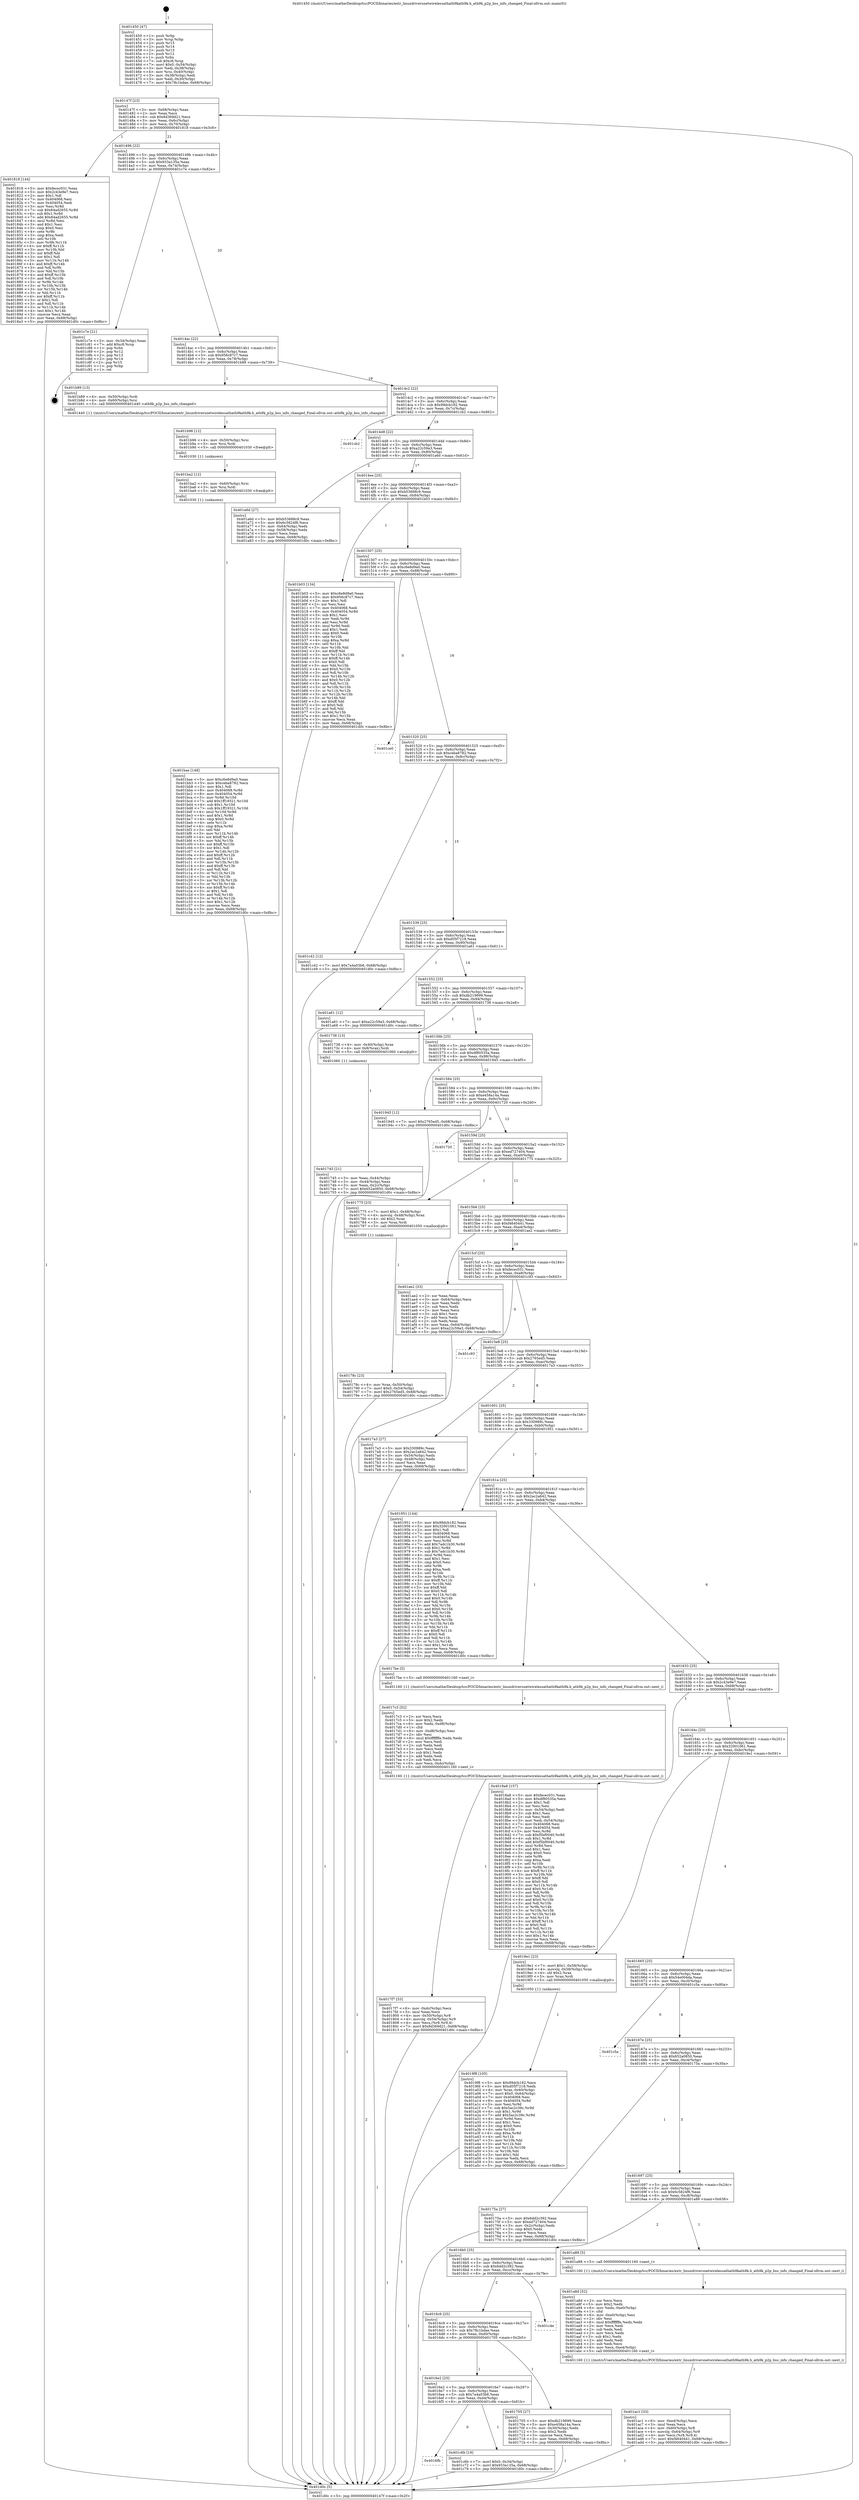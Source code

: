 digraph "0x401450" {
  label = "0x401450 (/mnt/c/Users/mathe/Desktop/tcc/POCII/binaries/extr_linuxdriversnetwirelessathath9kath9k.h_ath9k_p2p_bss_info_changed_Final-ollvm.out::main(0))"
  labelloc = "t"
  node[shape=record]

  Entry [label="",width=0.3,height=0.3,shape=circle,fillcolor=black,style=filled]
  "0x40147f" [label="{
     0x40147f [23]\l
     | [instrs]\l
     &nbsp;&nbsp;0x40147f \<+3\>: mov -0x68(%rbp),%eax\l
     &nbsp;&nbsp;0x401482 \<+2\>: mov %eax,%ecx\l
     &nbsp;&nbsp;0x401484 \<+6\>: sub $0x8d369d21,%ecx\l
     &nbsp;&nbsp;0x40148a \<+3\>: mov %eax,-0x6c(%rbp)\l
     &nbsp;&nbsp;0x40148d \<+3\>: mov %ecx,-0x70(%rbp)\l
     &nbsp;&nbsp;0x401490 \<+6\>: je 0000000000401818 \<main+0x3c8\>\l
  }"]
  "0x401818" [label="{
     0x401818 [144]\l
     | [instrs]\l
     &nbsp;&nbsp;0x401818 \<+5\>: mov $0xfecec031,%eax\l
     &nbsp;&nbsp;0x40181d \<+5\>: mov $0x2c43e9e7,%ecx\l
     &nbsp;&nbsp;0x401822 \<+2\>: mov $0x1,%dl\l
     &nbsp;&nbsp;0x401824 \<+7\>: mov 0x404068,%esi\l
     &nbsp;&nbsp;0x40182b \<+7\>: mov 0x404054,%edi\l
     &nbsp;&nbsp;0x401832 \<+3\>: mov %esi,%r8d\l
     &nbsp;&nbsp;0x401835 \<+7\>: sub $0x84ad2655,%r8d\l
     &nbsp;&nbsp;0x40183c \<+4\>: sub $0x1,%r8d\l
     &nbsp;&nbsp;0x401840 \<+7\>: add $0x84ad2655,%r8d\l
     &nbsp;&nbsp;0x401847 \<+4\>: imul %r8d,%esi\l
     &nbsp;&nbsp;0x40184b \<+3\>: and $0x1,%esi\l
     &nbsp;&nbsp;0x40184e \<+3\>: cmp $0x0,%esi\l
     &nbsp;&nbsp;0x401851 \<+4\>: sete %r9b\l
     &nbsp;&nbsp;0x401855 \<+3\>: cmp $0xa,%edi\l
     &nbsp;&nbsp;0x401858 \<+4\>: setl %r10b\l
     &nbsp;&nbsp;0x40185c \<+3\>: mov %r9b,%r11b\l
     &nbsp;&nbsp;0x40185f \<+4\>: xor $0xff,%r11b\l
     &nbsp;&nbsp;0x401863 \<+3\>: mov %r10b,%bl\l
     &nbsp;&nbsp;0x401866 \<+3\>: xor $0xff,%bl\l
     &nbsp;&nbsp;0x401869 \<+3\>: xor $0x1,%dl\l
     &nbsp;&nbsp;0x40186c \<+3\>: mov %r11b,%r14b\l
     &nbsp;&nbsp;0x40186f \<+4\>: and $0xff,%r14b\l
     &nbsp;&nbsp;0x401873 \<+3\>: and %dl,%r9b\l
     &nbsp;&nbsp;0x401876 \<+3\>: mov %bl,%r15b\l
     &nbsp;&nbsp;0x401879 \<+4\>: and $0xff,%r15b\l
     &nbsp;&nbsp;0x40187d \<+3\>: and %dl,%r10b\l
     &nbsp;&nbsp;0x401880 \<+3\>: or %r9b,%r14b\l
     &nbsp;&nbsp;0x401883 \<+3\>: or %r10b,%r15b\l
     &nbsp;&nbsp;0x401886 \<+3\>: xor %r15b,%r14b\l
     &nbsp;&nbsp;0x401889 \<+3\>: or %bl,%r11b\l
     &nbsp;&nbsp;0x40188c \<+4\>: xor $0xff,%r11b\l
     &nbsp;&nbsp;0x401890 \<+3\>: or $0x1,%dl\l
     &nbsp;&nbsp;0x401893 \<+3\>: and %dl,%r11b\l
     &nbsp;&nbsp;0x401896 \<+3\>: or %r11b,%r14b\l
     &nbsp;&nbsp;0x401899 \<+4\>: test $0x1,%r14b\l
     &nbsp;&nbsp;0x40189d \<+3\>: cmovne %ecx,%eax\l
     &nbsp;&nbsp;0x4018a0 \<+3\>: mov %eax,-0x68(%rbp)\l
     &nbsp;&nbsp;0x4018a3 \<+5\>: jmp 0000000000401d0c \<main+0x8bc\>\l
  }"]
  "0x401496" [label="{
     0x401496 [22]\l
     | [instrs]\l
     &nbsp;&nbsp;0x401496 \<+5\>: jmp 000000000040149b \<main+0x4b\>\l
     &nbsp;&nbsp;0x40149b \<+3\>: mov -0x6c(%rbp),%eax\l
     &nbsp;&nbsp;0x40149e \<+5\>: sub $0x933a135a,%eax\l
     &nbsp;&nbsp;0x4014a3 \<+3\>: mov %eax,-0x74(%rbp)\l
     &nbsp;&nbsp;0x4014a6 \<+6\>: je 0000000000401c7e \<main+0x82e\>\l
  }"]
  Exit [label="",width=0.3,height=0.3,shape=circle,fillcolor=black,style=filled,peripheries=2]
  "0x401c7e" [label="{
     0x401c7e [21]\l
     | [instrs]\l
     &nbsp;&nbsp;0x401c7e \<+3\>: mov -0x34(%rbp),%eax\l
     &nbsp;&nbsp;0x401c81 \<+7\>: add $0xc8,%rsp\l
     &nbsp;&nbsp;0x401c88 \<+1\>: pop %rbx\l
     &nbsp;&nbsp;0x401c89 \<+2\>: pop %r12\l
     &nbsp;&nbsp;0x401c8b \<+2\>: pop %r13\l
     &nbsp;&nbsp;0x401c8d \<+2\>: pop %r14\l
     &nbsp;&nbsp;0x401c8f \<+2\>: pop %r15\l
     &nbsp;&nbsp;0x401c91 \<+1\>: pop %rbp\l
     &nbsp;&nbsp;0x401c92 \<+1\>: ret\l
  }"]
  "0x4014ac" [label="{
     0x4014ac [22]\l
     | [instrs]\l
     &nbsp;&nbsp;0x4014ac \<+5\>: jmp 00000000004014b1 \<main+0x61\>\l
     &nbsp;&nbsp;0x4014b1 \<+3\>: mov -0x6c(%rbp),%eax\l
     &nbsp;&nbsp;0x4014b4 \<+5\>: sub $0x956c87c7,%eax\l
     &nbsp;&nbsp;0x4014b9 \<+3\>: mov %eax,-0x78(%rbp)\l
     &nbsp;&nbsp;0x4014bc \<+6\>: je 0000000000401b89 \<main+0x739\>\l
  }"]
  "0x4016fb" [label="{
     0x4016fb\l
  }", style=dashed]
  "0x401b89" [label="{
     0x401b89 [13]\l
     | [instrs]\l
     &nbsp;&nbsp;0x401b89 \<+4\>: mov -0x50(%rbp),%rdi\l
     &nbsp;&nbsp;0x401b8d \<+4\>: mov -0x60(%rbp),%rsi\l
     &nbsp;&nbsp;0x401b91 \<+5\>: call 0000000000401440 \<ath9k_p2p_bss_info_changed\>\l
     | [calls]\l
     &nbsp;&nbsp;0x401440 \{1\} (/mnt/c/Users/mathe/Desktop/tcc/POCII/binaries/extr_linuxdriversnetwirelessathath9kath9k.h_ath9k_p2p_bss_info_changed_Final-ollvm.out::ath9k_p2p_bss_info_changed)\l
  }"]
  "0x4014c2" [label="{
     0x4014c2 [22]\l
     | [instrs]\l
     &nbsp;&nbsp;0x4014c2 \<+5\>: jmp 00000000004014c7 \<main+0x77\>\l
     &nbsp;&nbsp;0x4014c7 \<+3\>: mov -0x6c(%rbp),%eax\l
     &nbsp;&nbsp;0x4014ca \<+5\>: sub $0x99dcb182,%eax\l
     &nbsp;&nbsp;0x4014cf \<+3\>: mov %eax,-0x7c(%rbp)\l
     &nbsp;&nbsp;0x4014d2 \<+6\>: je 0000000000401cb2 \<main+0x862\>\l
  }"]
  "0x401c6b" [label="{
     0x401c6b [19]\l
     | [instrs]\l
     &nbsp;&nbsp;0x401c6b \<+7\>: movl $0x0,-0x34(%rbp)\l
     &nbsp;&nbsp;0x401c72 \<+7\>: movl $0x933a135a,-0x68(%rbp)\l
     &nbsp;&nbsp;0x401c79 \<+5\>: jmp 0000000000401d0c \<main+0x8bc\>\l
  }"]
  "0x401cb2" [label="{
     0x401cb2\l
  }", style=dashed]
  "0x4014d8" [label="{
     0x4014d8 [22]\l
     | [instrs]\l
     &nbsp;&nbsp;0x4014d8 \<+5\>: jmp 00000000004014dd \<main+0x8d\>\l
     &nbsp;&nbsp;0x4014dd \<+3\>: mov -0x6c(%rbp),%eax\l
     &nbsp;&nbsp;0x4014e0 \<+5\>: sub $0xa22c59a3,%eax\l
     &nbsp;&nbsp;0x4014e5 \<+3\>: mov %eax,-0x80(%rbp)\l
     &nbsp;&nbsp;0x4014e8 \<+6\>: je 0000000000401a6d \<main+0x61d\>\l
  }"]
  "0x401bae" [label="{
     0x401bae [148]\l
     | [instrs]\l
     &nbsp;&nbsp;0x401bae \<+5\>: mov $0xc6e8d9a0,%eax\l
     &nbsp;&nbsp;0x401bb3 \<+5\>: mov $0xceba8782,%ecx\l
     &nbsp;&nbsp;0x401bb8 \<+2\>: mov $0x1,%dl\l
     &nbsp;&nbsp;0x401bba \<+8\>: mov 0x404068,%r8d\l
     &nbsp;&nbsp;0x401bc2 \<+8\>: mov 0x404054,%r9d\l
     &nbsp;&nbsp;0x401bca \<+3\>: mov %r8d,%r10d\l
     &nbsp;&nbsp;0x401bcd \<+7\>: add $0x1ff19321,%r10d\l
     &nbsp;&nbsp;0x401bd4 \<+4\>: sub $0x1,%r10d\l
     &nbsp;&nbsp;0x401bd8 \<+7\>: sub $0x1ff19321,%r10d\l
     &nbsp;&nbsp;0x401bdf \<+4\>: imul %r10d,%r8d\l
     &nbsp;&nbsp;0x401be3 \<+4\>: and $0x1,%r8d\l
     &nbsp;&nbsp;0x401be7 \<+4\>: cmp $0x0,%r8d\l
     &nbsp;&nbsp;0x401beb \<+4\>: sete %r11b\l
     &nbsp;&nbsp;0x401bef \<+4\>: cmp $0xa,%r9d\l
     &nbsp;&nbsp;0x401bf3 \<+3\>: setl %bl\l
     &nbsp;&nbsp;0x401bf6 \<+3\>: mov %r11b,%r14b\l
     &nbsp;&nbsp;0x401bf9 \<+4\>: xor $0xff,%r14b\l
     &nbsp;&nbsp;0x401bfd \<+3\>: mov %bl,%r15b\l
     &nbsp;&nbsp;0x401c00 \<+4\>: xor $0xff,%r15b\l
     &nbsp;&nbsp;0x401c04 \<+3\>: xor $0x1,%dl\l
     &nbsp;&nbsp;0x401c07 \<+3\>: mov %r14b,%r12b\l
     &nbsp;&nbsp;0x401c0a \<+4\>: and $0xff,%r12b\l
     &nbsp;&nbsp;0x401c0e \<+3\>: and %dl,%r11b\l
     &nbsp;&nbsp;0x401c11 \<+3\>: mov %r15b,%r13b\l
     &nbsp;&nbsp;0x401c14 \<+4\>: and $0xff,%r13b\l
     &nbsp;&nbsp;0x401c18 \<+2\>: and %dl,%bl\l
     &nbsp;&nbsp;0x401c1a \<+3\>: or %r11b,%r12b\l
     &nbsp;&nbsp;0x401c1d \<+3\>: or %bl,%r13b\l
     &nbsp;&nbsp;0x401c20 \<+3\>: xor %r13b,%r12b\l
     &nbsp;&nbsp;0x401c23 \<+3\>: or %r15b,%r14b\l
     &nbsp;&nbsp;0x401c26 \<+4\>: xor $0xff,%r14b\l
     &nbsp;&nbsp;0x401c2a \<+3\>: or $0x1,%dl\l
     &nbsp;&nbsp;0x401c2d \<+3\>: and %dl,%r14b\l
     &nbsp;&nbsp;0x401c30 \<+3\>: or %r14b,%r12b\l
     &nbsp;&nbsp;0x401c33 \<+4\>: test $0x1,%r12b\l
     &nbsp;&nbsp;0x401c37 \<+3\>: cmovne %ecx,%eax\l
     &nbsp;&nbsp;0x401c3a \<+3\>: mov %eax,-0x68(%rbp)\l
     &nbsp;&nbsp;0x401c3d \<+5\>: jmp 0000000000401d0c \<main+0x8bc\>\l
  }"]
  "0x401a6d" [label="{
     0x401a6d [27]\l
     | [instrs]\l
     &nbsp;&nbsp;0x401a6d \<+5\>: mov $0xb53688c9,%eax\l
     &nbsp;&nbsp;0x401a72 \<+5\>: mov $0x6c5824f6,%ecx\l
     &nbsp;&nbsp;0x401a77 \<+3\>: mov -0x64(%rbp),%edx\l
     &nbsp;&nbsp;0x401a7a \<+3\>: cmp -0x58(%rbp),%edx\l
     &nbsp;&nbsp;0x401a7d \<+3\>: cmovl %ecx,%eax\l
     &nbsp;&nbsp;0x401a80 \<+3\>: mov %eax,-0x68(%rbp)\l
     &nbsp;&nbsp;0x401a83 \<+5\>: jmp 0000000000401d0c \<main+0x8bc\>\l
  }"]
  "0x4014ee" [label="{
     0x4014ee [25]\l
     | [instrs]\l
     &nbsp;&nbsp;0x4014ee \<+5\>: jmp 00000000004014f3 \<main+0xa3\>\l
     &nbsp;&nbsp;0x4014f3 \<+3\>: mov -0x6c(%rbp),%eax\l
     &nbsp;&nbsp;0x4014f6 \<+5\>: sub $0xb53688c9,%eax\l
     &nbsp;&nbsp;0x4014fb \<+6\>: mov %eax,-0x84(%rbp)\l
     &nbsp;&nbsp;0x401501 \<+6\>: je 0000000000401b03 \<main+0x6b3\>\l
  }"]
  "0x401ba2" [label="{
     0x401ba2 [12]\l
     | [instrs]\l
     &nbsp;&nbsp;0x401ba2 \<+4\>: mov -0x60(%rbp),%rsi\l
     &nbsp;&nbsp;0x401ba6 \<+3\>: mov %rsi,%rdi\l
     &nbsp;&nbsp;0x401ba9 \<+5\>: call 0000000000401030 \<free@plt\>\l
     | [calls]\l
     &nbsp;&nbsp;0x401030 \{1\} (unknown)\l
  }"]
  "0x401b03" [label="{
     0x401b03 [134]\l
     | [instrs]\l
     &nbsp;&nbsp;0x401b03 \<+5\>: mov $0xc6e8d9a0,%eax\l
     &nbsp;&nbsp;0x401b08 \<+5\>: mov $0x956c87c7,%ecx\l
     &nbsp;&nbsp;0x401b0d \<+2\>: mov $0x1,%dl\l
     &nbsp;&nbsp;0x401b0f \<+2\>: xor %esi,%esi\l
     &nbsp;&nbsp;0x401b11 \<+7\>: mov 0x404068,%edi\l
     &nbsp;&nbsp;0x401b18 \<+8\>: mov 0x404054,%r8d\l
     &nbsp;&nbsp;0x401b20 \<+3\>: sub $0x1,%esi\l
     &nbsp;&nbsp;0x401b23 \<+3\>: mov %edi,%r9d\l
     &nbsp;&nbsp;0x401b26 \<+3\>: add %esi,%r9d\l
     &nbsp;&nbsp;0x401b29 \<+4\>: imul %r9d,%edi\l
     &nbsp;&nbsp;0x401b2d \<+3\>: and $0x1,%edi\l
     &nbsp;&nbsp;0x401b30 \<+3\>: cmp $0x0,%edi\l
     &nbsp;&nbsp;0x401b33 \<+4\>: sete %r10b\l
     &nbsp;&nbsp;0x401b37 \<+4\>: cmp $0xa,%r8d\l
     &nbsp;&nbsp;0x401b3b \<+4\>: setl %r11b\l
     &nbsp;&nbsp;0x401b3f \<+3\>: mov %r10b,%bl\l
     &nbsp;&nbsp;0x401b42 \<+3\>: xor $0xff,%bl\l
     &nbsp;&nbsp;0x401b45 \<+3\>: mov %r11b,%r14b\l
     &nbsp;&nbsp;0x401b48 \<+4\>: xor $0xff,%r14b\l
     &nbsp;&nbsp;0x401b4c \<+3\>: xor $0x0,%dl\l
     &nbsp;&nbsp;0x401b4f \<+3\>: mov %bl,%r15b\l
     &nbsp;&nbsp;0x401b52 \<+4\>: and $0x0,%r15b\l
     &nbsp;&nbsp;0x401b56 \<+3\>: and %dl,%r10b\l
     &nbsp;&nbsp;0x401b59 \<+3\>: mov %r14b,%r12b\l
     &nbsp;&nbsp;0x401b5c \<+4\>: and $0x0,%r12b\l
     &nbsp;&nbsp;0x401b60 \<+3\>: and %dl,%r11b\l
     &nbsp;&nbsp;0x401b63 \<+3\>: or %r10b,%r15b\l
     &nbsp;&nbsp;0x401b66 \<+3\>: or %r11b,%r12b\l
     &nbsp;&nbsp;0x401b69 \<+3\>: xor %r12b,%r15b\l
     &nbsp;&nbsp;0x401b6c \<+3\>: or %r14b,%bl\l
     &nbsp;&nbsp;0x401b6f \<+3\>: xor $0xff,%bl\l
     &nbsp;&nbsp;0x401b72 \<+3\>: or $0x0,%dl\l
     &nbsp;&nbsp;0x401b75 \<+2\>: and %dl,%bl\l
     &nbsp;&nbsp;0x401b77 \<+3\>: or %bl,%r15b\l
     &nbsp;&nbsp;0x401b7a \<+4\>: test $0x1,%r15b\l
     &nbsp;&nbsp;0x401b7e \<+3\>: cmovne %ecx,%eax\l
     &nbsp;&nbsp;0x401b81 \<+3\>: mov %eax,-0x68(%rbp)\l
     &nbsp;&nbsp;0x401b84 \<+5\>: jmp 0000000000401d0c \<main+0x8bc\>\l
  }"]
  "0x401507" [label="{
     0x401507 [25]\l
     | [instrs]\l
     &nbsp;&nbsp;0x401507 \<+5\>: jmp 000000000040150c \<main+0xbc\>\l
     &nbsp;&nbsp;0x40150c \<+3\>: mov -0x6c(%rbp),%eax\l
     &nbsp;&nbsp;0x40150f \<+5\>: sub $0xc6e8d9a0,%eax\l
     &nbsp;&nbsp;0x401514 \<+6\>: mov %eax,-0x88(%rbp)\l
     &nbsp;&nbsp;0x40151a \<+6\>: je 0000000000401ce0 \<main+0x890\>\l
  }"]
  "0x401b96" [label="{
     0x401b96 [12]\l
     | [instrs]\l
     &nbsp;&nbsp;0x401b96 \<+4\>: mov -0x50(%rbp),%rsi\l
     &nbsp;&nbsp;0x401b9a \<+3\>: mov %rsi,%rdi\l
     &nbsp;&nbsp;0x401b9d \<+5\>: call 0000000000401030 \<free@plt\>\l
     | [calls]\l
     &nbsp;&nbsp;0x401030 \{1\} (unknown)\l
  }"]
  "0x401ce0" [label="{
     0x401ce0\l
  }", style=dashed]
  "0x401520" [label="{
     0x401520 [25]\l
     | [instrs]\l
     &nbsp;&nbsp;0x401520 \<+5\>: jmp 0000000000401525 \<main+0xd5\>\l
     &nbsp;&nbsp;0x401525 \<+3\>: mov -0x6c(%rbp),%eax\l
     &nbsp;&nbsp;0x401528 \<+5\>: sub $0xceba8782,%eax\l
     &nbsp;&nbsp;0x40152d \<+6\>: mov %eax,-0x8c(%rbp)\l
     &nbsp;&nbsp;0x401533 \<+6\>: je 0000000000401c42 \<main+0x7f2\>\l
  }"]
  "0x401ac1" [label="{
     0x401ac1 [33]\l
     | [instrs]\l
     &nbsp;&nbsp;0x401ac1 \<+6\>: mov -0xe4(%rbp),%ecx\l
     &nbsp;&nbsp;0x401ac7 \<+3\>: imul %eax,%ecx\l
     &nbsp;&nbsp;0x401aca \<+4\>: mov -0x60(%rbp),%r8\l
     &nbsp;&nbsp;0x401ace \<+4\>: movslq -0x64(%rbp),%r9\l
     &nbsp;&nbsp;0x401ad2 \<+4\>: mov %ecx,(%r8,%r9,4)\l
     &nbsp;&nbsp;0x401ad6 \<+7\>: movl $0xf4640441,-0x68(%rbp)\l
     &nbsp;&nbsp;0x401add \<+5\>: jmp 0000000000401d0c \<main+0x8bc\>\l
  }"]
  "0x401c42" [label="{
     0x401c42 [12]\l
     | [instrs]\l
     &nbsp;&nbsp;0x401c42 \<+7\>: movl $0x7a4a03b6,-0x68(%rbp)\l
     &nbsp;&nbsp;0x401c49 \<+5\>: jmp 0000000000401d0c \<main+0x8bc\>\l
  }"]
  "0x401539" [label="{
     0x401539 [25]\l
     | [instrs]\l
     &nbsp;&nbsp;0x401539 \<+5\>: jmp 000000000040153e \<main+0xee\>\l
     &nbsp;&nbsp;0x40153e \<+3\>: mov -0x6c(%rbp),%eax\l
     &nbsp;&nbsp;0x401541 \<+5\>: sub $0xd05f7218,%eax\l
     &nbsp;&nbsp;0x401546 \<+6\>: mov %eax,-0x90(%rbp)\l
     &nbsp;&nbsp;0x40154c \<+6\>: je 0000000000401a61 \<main+0x611\>\l
  }"]
  "0x401a8d" [label="{
     0x401a8d [52]\l
     | [instrs]\l
     &nbsp;&nbsp;0x401a8d \<+2\>: xor %ecx,%ecx\l
     &nbsp;&nbsp;0x401a8f \<+5\>: mov $0x2,%edx\l
     &nbsp;&nbsp;0x401a94 \<+6\>: mov %edx,-0xe0(%rbp)\l
     &nbsp;&nbsp;0x401a9a \<+1\>: cltd\l
     &nbsp;&nbsp;0x401a9b \<+6\>: mov -0xe0(%rbp),%esi\l
     &nbsp;&nbsp;0x401aa1 \<+2\>: idiv %esi\l
     &nbsp;&nbsp;0x401aa3 \<+6\>: imul $0xfffffffe,%edx,%edx\l
     &nbsp;&nbsp;0x401aa9 \<+2\>: mov %ecx,%edi\l
     &nbsp;&nbsp;0x401aab \<+2\>: sub %edx,%edi\l
     &nbsp;&nbsp;0x401aad \<+2\>: mov %ecx,%edx\l
     &nbsp;&nbsp;0x401aaf \<+3\>: sub $0x1,%edx\l
     &nbsp;&nbsp;0x401ab2 \<+2\>: add %edx,%edi\l
     &nbsp;&nbsp;0x401ab4 \<+2\>: sub %edi,%ecx\l
     &nbsp;&nbsp;0x401ab6 \<+6\>: mov %ecx,-0xe4(%rbp)\l
     &nbsp;&nbsp;0x401abc \<+5\>: call 0000000000401160 \<next_i\>\l
     | [calls]\l
     &nbsp;&nbsp;0x401160 \{1\} (/mnt/c/Users/mathe/Desktop/tcc/POCII/binaries/extr_linuxdriversnetwirelessathath9kath9k.h_ath9k_p2p_bss_info_changed_Final-ollvm.out::next_i)\l
  }"]
  "0x401a61" [label="{
     0x401a61 [12]\l
     | [instrs]\l
     &nbsp;&nbsp;0x401a61 \<+7\>: movl $0xa22c59a3,-0x68(%rbp)\l
     &nbsp;&nbsp;0x401a68 \<+5\>: jmp 0000000000401d0c \<main+0x8bc\>\l
  }"]
  "0x401552" [label="{
     0x401552 [25]\l
     | [instrs]\l
     &nbsp;&nbsp;0x401552 \<+5\>: jmp 0000000000401557 \<main+0x107\>\l
     &nbsp;&nbsp;0x401557 \<+3\>: mov -0x6c(%rbp),%eax\l
     &nbsp;&nbsp;0x40155a \<+5\>: sub $0xdb219699,%eax\l
     &nbsp;&nbsp;0x40155f \<+6\>: mov %eax,-0x94(%rbp)\l
     &nbsp;&nbsp;0x401565 \<+6\>: je 0000000000401738 \<main+0x2e8\>\l
  }"]
  "0x4019f8" [label="{
     0x4019f8 [105]\l
     | [instrs]\l
     &nbsp;&nbsp;0x4019f8 \<+5\>: mov $0x99dcb182,%ecx\l
     &nbsp;&nbsp;0x4019fd \<+5\>: mov $0xd05f7218,%edx\l
     &nbsp;&nbsp;0x401a02 \<+4\>: mov %rax,-0x60(%rbp)\l
     &nbsp;&nbsp;0x401a06 \<+7\>: movl $0x0,-0x64(%rbp)\l
     &nbsp;&nbsp;0x401a0d \<+7\>: mov 0x404068,%esi\l
     &nbsp;&nbsp;0x401a14 \<+8\>: mov 0x404054,%r8d\l
     &nbsp;&nbsp;0x401a1c \<+3\>: mov %esi,%r9d\l
     &nbsp;&nbsp;0x401a1f \<+7\>: sub $0x5ac2c39c,%r9d\l
     &nbsp;&nbsp;0x401a26 \<+4\>: sub $0x1,%r9d\l
     &nbsp;&nbsp;0x401a2a \<+7\>: add $0x5ac2c39c,%r9d\l
     &nbsp;&nbsp;0x401a31 \<+4\>: imul %r9d,%esi\l
     &nbsp;&nbsp;0x401a35 \<+3\>: and $0x1,%esi\l
     &nbsp;&nbsp;0x401a38 \<+3\>: cmp $0x0,%esi\l
     &nbsp;&nbsp;0x401a3b \<+4\>: sete %r10b\l
     &nbsp;&nbsp;0x401a3f \<+4\>: cmp $0xa,%r8d\l
     &nbsp;&nbsp;0x401a43 \<+4\>: setl %r11b\l
     &nbsp;&nbsp;0x401a47 \<+3\>: mov %r10b,%bl\l
     &nbsp;&nbsp;0x401a4a \<+3\>: and %r11b,%bl\l
     &nbsp;&nbsp;0x401a4d \<+3\>: xor %r11b,%r10b\l
     &nbsp;&nbsp;0x401a50 \<+3\>: or %r10b,%bl\l
     &nbsp;&nbsp;0x401a53 \<+3\>: test $0x1,%bl\l
     &nbsp;&nbsp;0x401a56 \<+3\>: cmovne %edx,%ecx\l
     &nbsp;&nbsp;0x401a59 \<+3\>: mov %ecx,-0x68(%rbp)\l
     &nbsp;&nbsp;0x401a5c \<+5\>: jmp 0000000000401d0c \<main+0x8bc\>\l
  }"]
  "0x401738" [label="{
     0x401738 [13]\l
     | [instrs]\l
     &nbsp;&nbsp;0x401738 \<+4\>: mov -0x40(%rbp),%rax\l
     &nbsp;&nbsp;0x40173c \<+4\>: mov 0x8(%rax),%rdi\l
     &nbsp;&nbsp;0x401740 \<+5\>: call 0000000000401060 \<atoi@plt\>\l
     | [calls]\l
     &nbsp;&nbsp;0x401060 \{1\} (unknown)\l
  }"]
  "0x40156b" [label="{
     0x40156b [25]\l
     | [instrs]\l
     &nbsp;&nbsp;0x40156b \<+5\>: jmp 0000000000401570 \<main+0x120\>\l
     &nbsp;&nbsp;0x401570 \<+3\>: mov -0x6c(%rbp),%eax\l
     &nbsp;&nbsp;0x401573 \<+5\>: sub $0xdf80535a,%eax\l
     &nbsp;&nbsp;0x401578 \<+6\>: mov %eax,-0x98(%rbp)\l
     &nbsp;&nbsp;0x40157e \<+6\>: je 0000000000401945 \<main+0x4f5\>\l
  }"]
  "0x4017f7" [label="{
     0x4017f7 [33]\l
     | [instrs]\l
     &nbsp;&nbsp;0x4017f7 \<+6\>: mov -0xdc(%rbp),%ecx\l
     &nbsp;&nbsp;0x4017fd \<+3\>: imul %eax,%ecx\l
     &nbsp;&nbsp;0x401800 \<+4\>: mov -0x50(%rbp),%r8\l
     &nbsp;&nbsp;0x401804 \<+4\>: movslq -0x54(%rbp),%r9\l
     &nbsp;&nbsp;0x401808 \<+4\>: mov %ecx,(%r8,%r9,4)\l
     &nbsp;&nbsp;0x40180c \<+7\>: movl $0x8d369d21,-0x68(%rbp)\l
     &nbsp;&nbsp;0x401813 \<+5\>: jmp 0000000000401d0c \<main+0x8bc\>\l
  }"]
  "0x401945" [label="{
     0x401945 [12]\l
     | [instrs]\l
     &nbsp;&nbsp;0x401945 \<+7\>: movl $0x2765ed5,-0x68(%rbp)\l
     &nbsp;&nbsp;0x40194c \<+5\>: jmp 0000000000401d0c \<main+0x8bc\>\l
  }"]
  "0x401584" [label="{
     0x401584 [25]\l
     | [instrs]\l
     &nbsp;&nbsp;0x401584 \<+5\>: jmp 0000000000401589 \<main+0x139\>\l
     &nbsp;&nbsp;0x401589 \<+3\>: mov -0x6c(%rbp),%eax\l
     &nbsp;&nbsp;0x40158c \<+5\>: sub $0xe458a14a,%eax\l
     &nbsp;&nbsp;0x401591 \<+6\>: mov %eax,-0x9c(%rbp)\l
     &nbsp;&nbsp;0x401597 \<+6\>: je 0000000000401720 \<main+0x2d0\>\l
  }"]
  "0x4017c3" [label="{
     0x4017c3 [52]\l
     | [instrs]\l
     &nbsp;&nbsp;0x4017c3 \<+2\>: xor %ecx,%ecx\l
     &nbsp;&nbsp;0x4017c5 \<+5\>: mov $0x2,%edx\l
     &nbsp;&nbsp;0x4017ca \<+6\>: mov %edx,-0xd8(%rbp)\l
     &nbsp;&nbsp;0x4017d0 \<+1\>: cltd\l
     &nbsp;&nbsp;0x4017d1 \<+6\>: mov -0xd8(%rbp),%esi\l
     &nbsp;&nbsp;0x4017d7 \<+2\>: idiv %esi\l
     &nbsp;&nbsp;0x4017d9 \<+6\>: imul $0xfffffffe,%edx,%edx\l
     &nbsp;&nbsp;0x4017df \<+2\>: mov %ecx,%edi\l
     &nbsp;&nbsp;0x4017e1 \<+2\>: sub %edx,%edi\l
     &nbsp;&nbsp;0x4017e3 \<+2\>: mov %ecx,%edx\l
     &nbsp;&nbsp;0x4017e5 \<+3\>: sub $0x1,%edx\l
     &nbsp;&nbsp;0x4017e8 \<+2\>: add %edx,%edi\l
     &nbsp;&nbsp;0x4017ea \<+2\>: sub %edi,%ecx\l
     &nbsp;&nbsp;0x4017ec \<+6\>: mov %ecx,-0xdc(%rbp)\l
     &nbsp;&nbsp;0x4017f2 \<+5\>: call 0000000000401160 \<next_i\>\l
     | [calls]\l
     &nbsp;&nbsp;0x401160 \{1\} (/mnt/c/Users/mathe/Desktop/tcc/POCII/binaries/extr_linuxdriversnetwirelessathath9kath9k.h_ath9k_p2p_bss_info_changed_Final-ollvm.out::next_i)\l
  }"]
  "0x401720" [label="{
     0x401720\l
  }", style=dashed]
  "0x40159d" [label="{
     0x40159d [25]\l
     | [instrs]\l
     &nbsp;&nbsp;0x40159d \<+5\>: jmp 00000000004015a2 \<main+0x152\>\l
     &nbsp;&nbsp;0x4015a2 \<+3\>: mov -0x6c(%rbp),%eax\l
     &nbsp;&nbsp;0x4015a5 \<+5\>: sub $0xed727404,%eax\l
     &nbsp;&nbsp;0x4015aa \<+6\>: mov %eax,-0xa0(%rbp)\l
     &nbsp;&nbsp;0x4015b0 \<+6\>: je 0000000000401775 \<main+0x325\>\l
  }"]
  "0x40178c" [label="{
     0x40178c [23]\l
     | [instrs]\l
     &nbsp;&nbsp;0x40178c \<+4\>: mov %rax,-0x50(%rbp)\l
     &nbsp;&nbsp;0x401790 \<+7\>: movl $0x0,-0x54(%rbp)\l
     &nbsp;&nbsp;0x401797 \<+7\>: movl $0x2765ed5,-0x68(%rbp)\l
     &nbsp;&nbsp;0x40179e \<+5\>: jmp 0000000000401d0c \<main+0x8bc\>\l
  }"]
  "0x401775" [label="{
     0x401775 [23]\l
     | [instrs]\l
     &nbsp;&nbsp;0x401775 \<+7\>: movl $0x1,-0x48(%rbp)\l
     &nbsp;&nbsp;0x40177c \<+4\>: movslq -0x48(%rbp),%rax\l
     &nbsp;&nbsp;0x401780 \<+4\>: shl $0x2,%rax\l
     &nbsp;&nbsp;0x401784 \<+3\>: mov %rax,%rdi\l
     &nbsp;&nbsp;0x401787 \<+5\>: call 0000000000401050 \<malloc@plt\>\l
     | [calls]\l
     &nbsp;&nbsp;0x401050 \{1\} (unknown)\l
  }"]
  "0x4015b6" [label="{
     0x4015b6 [25]\l
     | [instrs]\l
     &nbsp;&nbsp;0x4015b6 \<+5\>: jmp 00000000004015bb \<main+0x16b\>\l
     &nbsp;&nbsp;0x4015bb \<+3\>: mov -0x6c(%rbp),%eax\l
     &nbsp;&nbsp;0x4015be \<+5\>: sub $0xf4640441,%eax\l
     &nbsp;&nbsp;0x4015c3 \<+6\>: mov %eax,-0xa4(%rbp)\l
     &nbsp;&nbsp;0x4015c9 \<+6\>: je 0000000000401ae2 \<main+0x692\>\l
  }"]
  "0x401745" [label="{
     0x401745 [21]\l
     | [instrs]\l
     &nbsp;&nbsp;0x401745 \<+3\>: mov %eax,-0x44(%rbp)\l
     &nbsp;&nbsp;0x401748 \<+3\>: mov -0x44(%rbp),%eax\l
     &nbsp;&nbsp;0x40174b \<+3\>: mov %eax,-0x2c(%rbp)\l
     &nbsp;&nbsp;0x40174e \<+7\>: movl $0x652a0850,-0x68(%rbp)\l
     &nbsp;&nbsp;0x401755 \<+5\>: jmp 0000000000401d0c \<main+0x8bc\>\l
  }"]
  "0x401ae2" [label="{
     0x401ae2 [33]\l
     | [instrs]\l
     &nbsp;&nbsp;0x401ae2 \<+2\>: xor %eax,%eax\l
     &nbsp;&nbsp;0x401ae4 \<+3\>: mov -0x64(%rbp),%ecx\l
     &nbsp;&nbsp;0x401ae7 \<+2\>: mov %eax,%edx\l
     &nbsp;&nbsp;0x401ae9 \<+2\>: sub %ecx,%edx\l
     &nbsp;&nbsp;0x401aeb \<+2\>: mov %eax,%ecx\l
     &nbsp;&nbsp;0x401aed \<+3\>: sub $0x1,%ecx\l
     &nbsp;&nbsp;0x401af0 \<+2\>: add %ecx,%edx\l
     &nbsp;&nbsp;0x401af2 \<+2\>: sub %edx,%eax\l
     &nbsp;&nbsp;0x401af4 \<+3\>: mov %eax,-0x64(%rbp)\l
     &nbsp;&nbsp;0x401af7 \<+7\>: movl $0xa22c59a3,-0x68(%rbp)\l
     &nbsp;&nbsp;0x401afe \<+5\>: jmp 0000000000401d0c \<main+0x8bc\>\l
  }"]
  "0x4015cf" [label="{
     0x4015cf [25]\l
     | [instrs]\l
     &nbsp;&nbsp;0x4015cf \<+5\>: jmp 00000000004015d4 \<main+0x184\>\l
     &nbsp;&nbsp;0x4015d4 \<+3\>: mov -0x6c(%rbp),%eax\l
     &nbsp;&nbsp;0x4015d7 \<+5\>: sub $0xfecec031,%eax\l
     &nbsp;&nbsp;0x4015dc \<+6\>: mov %eax,-0xa8(%rbp)\l
     &nbsp;&nbsp;0x4015e2 \<+6\>: je 0000000000401c93 \<main+0x843\>\l
  }"]
  "0x401450" [label="{
     0x401450 [47]\l
     | [instrs]\l
     &nbsp;&nbsp;0x401450 \<+1\>: push %rbp\l
     &nbsp;&nbsp;0x401451 \<+3\>: mov %rsp,%rbp\l
     &nbsp;&nbsp;0x401454 \<+2\>: push %r15\l
     &nbsp;&nbsp;0x401456 \<+2\>: push %r14\l
     &nbsp;&nbsp;0x401458 \<+2\>: push %r13\l
     &nbsp;&nbsp;0x40145a \<+2\>: push %r12\l
     &nbsp;&nbsp;0x40145c \<+1\>: push %rbx\l
     &nbsp;&nbsp;0x40145d \<+7\>: sub $0xc8,%rsp\l
     &nbsp;&nbsp;0x401464 \<+7\>: movl $0x0,-0x34(%rbp)\l
     &nbsp;&nbsp;0x40146b \<+3\>: mov %edi,-0x38(%rbp)\l
     &nbsp;&nbsp;0x40146e \<+4\>: mov %rsi,-0x40(%rbp)\l
     &nbsp;&nbsp;0x401472 \<+3\>: mov -0x38(%rbp),%edi\l
     &nbsp;&nbsp;0x401475 \<+3\>: mov %edi,-0x30(%rbp)\l
     &nbsp;&nbsp;0x401478 \<+7\>: movl $0x78c1bdae,-0x68(%rbp)\l
  }"]
  "0x401c93" [label="{
     0x401c93\l
  }", style=dashed]
  "0x4015e8" [label="{
     0x4015e8 [25]\l
     | [instrs]\l
     &nbsp;&nbsp;0x4015e8 \<+5\>: jmp 00000000004015ed \<main+0x19d\>\l
     &nbsp;&nbsp;0x4015ed \<+3\>: mov -0x6c(%rbp),%eax\l
     &nbsp;&nbsp;0x4015f0 \<+5\>: sub $0x2765ed5,%eax\l
     &nbsp;&nbsp;0x4015f5 \<+6\>: mov %eax,-0xac(%rbp)\l
     &nbsp;&nbsp;0x4015fb \<+6\>: je 00000000004017a3 \<main+0x353\>\l
  }"]
  "0x401d0c" [label="{
     0x401d0c [5]\l
     | [instrs]\l
     &nbsp;&nbsp;0x401d0c \<+5\>: jmp 000000000040147f \<main+0x2f\>\l
  }"]
  "0x4017a3" [label="{
     0x4017a3 [27]\l
     | [instrs]\l
     &nbsp;&nbsp;0x4017a3 \<+5\>: mov $0x330989c,%eax\l
     &nbsp;&nbsp;0x4017a8 \<+5\>: mov $0x2ac2a642,%ecx\l
     &nbsp;&nbsp;0x4017ad \<+3\>: mov -0x54(%rbp),%edx\l
     &nbsp;&nbsp;0x4017b0 \<+3\>: cmp -0x48(%rbp),%edx\l
     &nbsp;&nbsp;0x4017b3 \<+3\>: cmovl %ecx,%eax\l
     &nbsp;&nbsp;0x4017b6 \<+3\>: mov %eax,-0x68(%rbp)\l
     &nbsp;&nbsp;0x4017b9 \<+5\>: jmp 0000000000401d0c \<main+0x8bc\>\l
  }"]
  "0x401601" [label="{
     0x401601 [25]\l
     | [instrs]\l
     &nbsp;&nbsp;0x401601 \<+5\>: jmp 0000000000401606 \<main+0x1b6\>\l
     &nbsp;&nbsp;0x401606 \<+3\>: mov -0x6c(%rbp),%eax\l
     &nbsp;&nbsp;0x401609 \<+5\>: sub $0x330989c,%eax\l
     &nbsp;&nbsp;0x40160e \<+6\>: mov %eax,-0xb0(%rbp)\l
     &nbsp;&nbsp;0x401614 \<+6\>: je 0000000000401951 \<main+0x501\>\l
  }"]
  "0x4016e2" [label="{
     0x4016e2 [25]\l
     | [instrs]\l
     &nbsp;&nbsp;0x4016e2 \<+5\>: jmp 00000000004016e7 \<main+0x297\>\l
     &nbsp;&nbsp;0x4016e7 \<+3\>: mov -0x6c(%rbp),%eax\l
     &nbsp;&nbsp;0x4016ea \<+5\>: sub $0x7a4a03b6,%eax\l
     &nbsp;&nbsp;0x4016ef \<+6\>: mov %eax,-0xd4(%rbp)\l
     &nbsp;&nbsp;0x4016f5 \<+6\>: je 0000000000401c6b \<main+0x81b\>\l
  }"]
  "0x401951" [label="{
     0x401951 [144]\l
     | [instrs]\l
     &nbsp;&nbsp;0x401951 \<+5\>: mov $0x99dcb182,%eax\l
     &nbsp;&nbsp;0x401956 \<+5\>: mov $0x32001061,%ecx\l
     &nbsp;&nbsp;0x40195b \<+2\>: mov $0x1,%dl\l
     &nbsp;&nbsp;0x40195d \<+7\>: mov 0x404068,%esi\l
     &nbsp;&nbsp;0x401964 \<+7\>: mov 0x404054,%edi\l
     &nbsp;&nbsp;0x40196b \<+3\>: mov %esi,%r8d\l
     &nbsp;&nbsp;0x40196e \<+7\>: add $0x7adc1b30,%r8d\l
     &nbsp;&nbsp;0x401975 \<+4\>: sub $0x1,%r8d\l
     &nbsp;&nbsp;0x401979 \<+7\>: sub $0x7adc1b30,%r8d\l
     &nbsp;&nbsp;0x401980 \<+4\>: imul %r8d,%esi\l
     &nbsp;&nbsp;0x401984 \<+3\>: and $0x1,%esi\l
     &nbsp;&nbsp;0x401987 \<+3\>: cmp $0x0,%esi\l
     &nbsp;&nbsp;0x40198a \<+4\>: sete %r9b\l
     &nbsp;&nbsp;0x40198e \<+3\>: cmp $0xa,%edi\l
     &nbsp;&nbsp;0x401991 \<+4\>: setl %r10b\l
     &nbsp;&nbsp;0x401995 \<+3\>: mov %r9b,%r11b\l
     &nbsp;&nbsp;0x401998 \<+4\>: xor $0xff,%r11b\l
     &nbsp;&nbsp;0x40199c \<+3\>: mov %r10b,%bl\l
     &nbsp;&nbsp;0x40199f \<+3\>: xor $0xff,%bl\l
     &nbsp;&nbsp;0x4019a2 \<+3\>: xor $0x0,%dl\l
     &nbsp;&nbsp;0x4019a5 \<+3\>: mov %r11b,%r14b\l
     &nbsp;&nbsp;0x4019a8 \<+4\>: and $0x0,%r14b\l
     &nbsp;&nbsp;0x4019ac \<+3\>: and %dl,%r9b\l
     &nbsp;&nbsp;0x4019af \<+3\>: mov %bl,%r15b\l
     &nbsp;&nbsp;0x4019b2 \<+4\>: and $0x0,%r15b\l
     &nbsp;&nbsp;0x4019b6 \<+3\>: and %dl,%r10b\l
     &nbsp;&nbsp;0x4019b9 \<+3\>: or %r9b,%r14b\l
     &nbsp;&nbsp;0x4019bc \<+3\>: or %r10b,%r15b\l
     &nbsp;&nbsp;0x4019bf \<+3\>: xor %r15b,%r14b\l
     &nbsp;&nbsp;0x4019c2 \<+3\>: or %bl,%r11b\l
     &nbsp;&nbsp;0x4019c5 \<+4\>: xor $0xff,%r11b\l
     &nbsp;&nbsp;0x4019c9 \<+3\>: or $0x0,%dl\l
     &nbsp;&nbsp;0x4019cc \<+3\>: and %dl,%r11b\l
     &nbsp;&nbsp;0x4019cf \<+3\>: or %r11b,%r14b\l
     &nbsp;&nbsp;0x4019d2 \<+4\>: test $0x1,%r14b\l
     &nbsp;&nbsp;0x4019d6 \<+3\>: cmovne %ecx,%eax\l
     &nbsp;&nbsp;0x4019d9 \<+3\>: mov %eax,-0x68(%rbp)\l
     &nbsp;&nbsp;0x4019dc \<+5\>: jmp 0000000000401d0c \<main+0x8bc\>\l
  }"]
  "0x40161a" [label="{
     0x40161a [25]\l
     | [instrs]\l
     &nbsp;&nbsp;0x40161a \<+5\>: jmp 000000000040161f \<main+0x1cf\>\l
     &nbsp;&nbsp;0x40161f \<+3\>: mov -0x6c(%rbp),%eax\l
     &nbsp;&nbsp;0x401622 \<+5\>: sub $0x2ac2a642,%eax\l
     &nbsp;&nbsp;0x401627 \<+6\>: mov %eax,-0xb4(%rbp)\l
     &nbsp;&nbsp;0x40162d \<+6\>: je 00000000004017be \<main+0x36e\>\l
  }"]
  "0x401705" [label="{
     0x401705 [27]\l
     | [instrs]\l
     &nbsp;&nbsp;0x401705 \<+5\>: mov $0xdb219699,%eax\l
     &nbsp;&nbsp;0x40170a \<+5\>: mov $0xe458a14a,%ecx\l
     &nbsp;&nbsp;0x40170f \<+3\>: mov -0x30(%rbp),%edx\l
     &nbsp;&nbsp;0x401712 \<+3\>: cmp $0x2,%edx\l
     &nbsp;&nbsp;0x401715 \<+3\>: cmovne %ecx,%eax\l
     &nbsp;&nbsp;0x401718 \<+3\>: mov %eax,-0x68(%rbp)\l
     &nbsp;&nbsp;0x40171b \<+5\>: jmp 0000000000401d0c \<main+0x8bc\>\l
  }"]
  "0x4017be" [label="{
     0x4017be [5]\l
     | [instrs]\l
     &nbsp;&nbsp;0x4017be \<+5\>: call 0000000000401160 \<next_i\>\l
     | [calls]\l
     &nbsp;&nbsp;0x401160 \{1\} (/mnt/c/Users/mathe/Desktop/tcc/POCII/binaries/extr_linuxdriversnetwirelessathath9kath9k.h_ath9k_p2p_bss_info_changed_Final-ollvm.out::next_i)\l
  }"]
  "0x401633" [label="{
     0x401633 [25]\l
     | [instrs]\l
     &nbsp;&nbsp;0x401633 \<+5\>: jmp 0000000000401638 \<main+0x1e8\>\l
     &nbsp;&nbsp;0x401638 \<+3\>: mov -0x6c(%rbp),%eax\l
     &nbsp;&nbsp;0x40163b \<+5\>: sub $0x2c43e9e7,%eax\l
     &nbsp;&nbsp;0x401640 \<+6\>: mov %eax,-0xb8(%rbp)\l
     &nbsp;&nbsp;0x401646 \<+6\>: je 00000000004018a8 \<main+0x458\>\l
  }"]
  "0x4016c9" [label="{
     0x4016c9 [25]\l
     | [instrs]\l
     &nbsp;&nbsp;0x4016c9 \<+5\>: jmp 00000000004016ce \<main+0x27e\>\l
     &nbsp;&nbsp;0x4016ce \<+3\>: mov -0x6c(%rbp),%eax\l
     &nbsp;&nbsp;0x4016d1 \<+5\>: sub $0x78c1bdae,%eax\l
     &nbsp;&nbsp;0x4016d6 \<+6\>: mov %eax,-0xd0(%rbp)\l
     &nbsp;&nbsp;0x4016dc \<+6\>: je 0000000000401705 \<main+0x2b5\>\l
  }"]
  "0x4018a8" [label="{
     0x4018a8 [157]\l
     | [instrs]\l
     &nbsp;&nbsp;0x4018a8 \<+5\>: mov $0xfecec031,%eax\l
     &nbsp;&nbsp;0x4018ad \<+5\>: mov $0xdf80535a,%ecx\l
     &nbsp;&nbsp;0x4018b2 \<+2\>: mov $0x1,%dl\l
     &nbsp;&nbsp;0x4018b4 \<+2\>: xor %esi,%esi\l
     &nbsp;&nbsp;0x4018b6 \<+3\>: mov -0x54(%rbp),%edi\l
     &nbsp;&nbsp;0x4018b9 \<+3\>: sub $0x1,%esi\l
     &nbsp;&nbsp;0x4018bc \<+2\>: sub %esi,%edi\l
     &nbsp;&nbsp;0x4018be \<+3\>: mov %edi,-0x54(%rbp)\l
     &nbsp;&nbsp;0x4018c1 \<+7\>: mov 0x404068,%esi\l
     &nbsp;&nbsp;0x4018c8 \<+7\>: mov 0x404054,%edi\l
     &nbsp;&nbsp;0x4018cf \<+3\>: mov %esi,%r8d\l
     &nbsp;&nbsp;0x4018d2 \<+7\>: sub $0xf5bf0040,%r8d\l
     &nbsp;&nbsp;0x4018d9 \<+4\>: sub $0x1,%r8d\l
     &nbsp;&nbsp;0x4018dd \<+7\>: add $0xf5bf0040,%r8d\l
     &nbsp;&nbsp;0x4018e4 \<+4\>: imul %r8d,%esi\l
     &nbsp;&nbsp;0x4018e8 \<+3\>: and $0x1,%esi\l
     &nbsp;&nbsp;0x4018eb \<+3\>: cmp $0x0,%esi\l
     &nbsp;&nbsp;0x4018ee \<+4\>: sete %r9b\l
     &nbsp;&nbsp;0x4018f2 \<+3\>: cmp $0xa,%edi\l
     &nbsp;&nbsp;0x4018f5 \<+4\>: setl %r10b\l
     &nbsp;&nbsp;0x4018f9 \<+3\>: mov %r9b,%r11b\l
     &nbsp;&nbsp;0x4018fc \<+4\>: xor $0xff,%r11b\l
     &nbsp;&nbsp;0x401900 \<+3\>: mov %r10b,%bl\l
     &nbsp;&nbsp;0x401903 \<+3\>: xor $0xff,%bl\l
     &nbsp;&nbsp;0x401906 \<+3\>: xor $0x0,%dl\l
     &nbsp;&nbsp;0x401909 \<+3\>: mov %r11b,%r14b\l
     &nbsp;&nbsp;0x40190c \<+4\>: and $0x0,%r14b\l
     &nbsp;&nbsp;0x401910 \<+3\>: and %dl,%r9b\l
     &nbsp;&nbsp;0x401913 \<+3\>: mov %bl,%r15b\l
     &nbsp;&nbsp;0x401916 \<+4\>: and $0x0,%r15b\l
     &nbsp;&nbsp;0x40191a \<+3\>: and %dl,%r10b\l
     &nbsp;&nbsp;0x40191d \<+3\>: or %r9b,%r14b\l
     &nbsp;&nbsp;0x401920 \<+3\>: or %r10b,%r15b\l
     &nbsp;&nbsp;0x401923 \<+3\>: xor %r15b,%r14b\l
     &nbsp;&nbsp;0x401926 \<+3\>: or %bl,%r11b\l
     &nbsp;&nbsp;0x401929 \<+4\>: xor $0xff,%r11b\l
     &nbsp;&nbsp;0x40192d \<+3\>: or $0x0,%dl\l
     &nbsp;&nbsp;0x401930 \<+3\>: and %dl,%r11b\l
     &nbsp;&nbsp;0x401933 \<+3\>: or %r11b,%r14b\l
     &nbsp;&nbsp;0x401936 \<+4\>: test $0x1,%r14b\l
     &nbsp;&nbsp;0x40193a \<+3\>: cmovne %ecx,%eax\l
     &nbsp;&nbsp;0x40193d \<+3\>: mov %eax,-0x68(%rbp)\l
     &nbsp;&nbsp;0x401940 \<+5\>: jmp 0000000000401d0c \<main+0x8bc\>\l
  }"]
  "0x40164c" [label="{
     0x40164c [25]\l
     | [instrs]\l
     &nbsp;&nbsp;0x40164c \<+5\>: jmp 0000000000401651 \<main+0x201\>\l
     &nbsp;&nbsp;0x401651 \<+3\>: mov -0x6c(%rbp),%eax\l
     &nbsp;&nbsp;0x401654 \<+5\>: sub $0x32001061,%eax\l
     &nbsp;&nbsp;0x401659 \<+6\>: mov %eax,-0xbc(%rbp)\l
     &nbsp;&nbsp;0x40165f \<+6\>: je 00000000004019e1 \<main+0x591\>\l
  }"]
  "0x401c4e" [label="{
     0x401c4e\l
  }", style=dashed]
  "0x4019e1" [label="{
     0x4019e1 [23]\l
     | [instrs]\l
     &nbsp;&nbsp;0x4019e1 \<+7\>: movl $0x1,-0x58(%rbp)\l
     &nbsp;&nbsp;0x4019e8 \<+4\>: movslq -0x58(%rbp),%rax\l
     &nbsp;&nbsp;0x4019ec \<+4\>: shl $0x2,%rax\l
     &nbsp;&nbsp;0x4019f0 \<+3\>: mov %rax,%rdi\l
     &nbsp;&nbsp;0x4019f3 \<+5\>: call 0000000000401050 \<malloc@plt\>\l
     | [calls]\l
     &nbsp;&nbsp;0x401050 \{1\} (unknown)\l
  }"]
  "0x401665" [label="{
     0x401665 [25]\l
     | [instrs]\l
     &nbsp;&nbsp;0x401665 \<+5\>: jmp 000000000040166a \<main+0x21a\>\l
     &nbsp;&nbsp;0x40166a \<+3\>: mov -0x6c(%rbp),%eax\l
     &nbsp;&nbsp;0x40166d \<+5\>: sub $0x54e004da,%eax\l
     &nbsp;&nbsp;0x401672 \<+6\>: mov %eax,-0xc0(%rbp)\l
     &nbsp;&nbsp;0x401678 \<+6\>: je 0000000000401c5a \<main+0x80a\>\l
  }"]
  "0x4016b0" [label="{
     0x4016b0 [25]\l
     | [instrs]\l
     &nbsp;&nbsp;0x4016b0 \<+5\>: jmp 00000000004016b5 \<main+0x265\>\l
     &nbsp;&nbsp;0x4016b5 \<+3\>: mov -0x6c(%rbp),%eax\l
     &nbsp;&nbsp;0x4016b8 \<+5\>: sub $0x6dd2c392,%eax\l
     &nbsp;&nbsp;0x4016bd \<+6\>: mov %eax,-0xcc(%rbp)\l
     &nbsp;&nbsp;0x4016c3 \<+6\>: je 0000000000401c4e \<main+0x7fe\>\l
  }"]
  "0x401c5a" [label="{
     0x401c5a\l
  }", style=dashed]
  "0x40167e" [label="{
     0x40167e [25]\l
     | [instrs]\l
     &nbsp;&nbsp;0x40167e \<+5\>: jmp 0000000000401683 \<main+0x233\>\l
     &nbsp;&nbsp;0x401683 \<+3\>: mov -0x6c(%rbp),%eax\l
     &nbsp;&nbsp;0x401686 \<+5\>: sub $0x652a0850,%eax\l
     &nbsp;&nbsp;0x40168b \<+6\>: mov %eax,-0xc4(%rbp)\l
     &nbsp;&nbsp;0x401691 \<+6\>: je 000000000040175a \<main+0x30a\>\l
  }"]
  "0x401a88" [label="{
     0x401a88 [5]\l
     | [instrs]\l
     &nbsp;&nbsp;0x401a88 \<+5\>: call 0000000000401160 \<next_i\>\l
     | [calls]\l
     &nbsp;&nbsp;0x401160 \{1\} (/mnt/c/Users/mathe/Desktop/tcc/POCII/binaries/extr_linuxdriversnetwirelessathath9kath9k.h_ath9k_p2p_bss_info_changed_Final-ollvm.out::next_i)\l
  }"]
  "0x40175a" [label="{
     0x40175a [27]\l
     | [instrs]\l
     &nbsp;&nbsp;0x40175a \<+5\>: mov $0x6dd2c392,%eax\l
     &nbsp;&nbsp;0x40175f \<+5\>: mov $0xed727404,%ecx\l
     &nbsp;&nbsp;0x401764 \<+3\>: mov -0x2c(%rbp),%edx\l
     &nbsp;&nbsp;0x401767 \<+3\>: cmp $0x0,%edx\l
     &nbsp;&nbsp;0x40176a \<+3\>: cmove %ecx,%eax\l
     &nbsp;&nbsp;0x40176d \<+3\>: mov %eax,-0x68(%rbp)\l
     &nbsp;&nbsp;0x401770 \<+5\>: jmp 0000000000401d0c \<main+0x8bc\>\l
  }"]
  "0x401697" [label="{
     0x401697 [25]\l
     | [instrs]\l
     &nbsp;&nbsp;0x401697 \<+5\>: jmp 000000000040169c \<main+0x24c\>\l
     &nbsp;&nbsp;0x40169c \<+3\>: mov -0x6c(%rbp),%eax\l
     &nbsp;&nbsp;0x40169f \<+5\>: sub $0x6c5824f6,%eax\l
     &nbsp;&nbsp;0x4016a4 \<+6\>: mov %eax,-0xc8(%rbp)\l
     &nbsp;&nbsp;0x4016aa \<+6\>: je 0000000000401a88 \<main+0x638\>\l
  }"]
  Entry -> "0x401450" [label=" 1"]
  "0x40147f" -> "0x401818" [label=" 1"]
  "0x40147f" -> "0x401496" [label=" 21"]
  "0x401c7e" -> Exit [label=" 1"]
  "0x401496" -> "0x401c7e" [label=" 1"]
  "0x401496" -> "0x4014ac" [label=" 20"]
  "0x401c6b" -> "0x401d0c" [label=" 1"]
  "0x4014ac" -> "0x401b89" [label=" 1"]
  "0x4014ac" -> "0x4014c2" [label=" 19"]
  "0x4016e2" -> "0x4016fb" [label=" 0"]
  "0x4014c2" -> "0x401cb2" [label=" 0"]
  "0x4014c2" -> "0x4014d8" [label=" 19"]
  "0x4016e2" -> "0x401c6b" [label=" 1"]
  "0x4014d8" -> "0x401a6d" [label=" 2"]
  "0x4014d8" -> "0x4014ee" [label=" 17"]
  "0x401c42" -> "0x401d0c" [label=" 1"]
  "0x4014ee" -> "0x401b03" [label=" 1"]
  "0x4014ee" -> "0x401507" [label=" 16"]
  "0x401bae" -> "0x401d0c" [label=" 1"]
  "0x401507" -> "0x401ce0" [label=" 0"]
  "0x401507" -> "0x401520" [label=" 16"]
  "0x401ba2" -> "0x401bae" [label=" 1"]
  "0x401520" -> "0x401c42" [label=" 1"]
  "0x401520" -> "0x401539" [label=" 15"]
  "0x401b96" -> "0x401ba2" [label=" 1"]
  "0x401539" -> "0x401a61" [label=" 1"]
  "0x401539" -> "0x401552" [label=" 14"]
  "0x401b89" -> "0x401b96" [label=" 1"]
  "0x401552" -> "0x401738" [label=" 1"]
  "0x401552" -> "0x40156b" [label=" 13"]
  "0x401b03" -> "0x401d0c" [label=" 1"]
  "0x40156b" -> "0x401945" [label=" 1"]
  "0x40156b" -> "0x401584" [label=" 12"]
  "0x401ae2" -> "0x401d0c" [label=" 1"]
  "0x401584" -> "0x401720" [label=" 0"]
  "0x401584" -> "0x40159d" [label=" 12"]
  "0x401ac1" -> "0x401d0c" [label=" 1"]
  "0x40159d" -> "0x401775" [label=" 1"]
  "0x40159d" -> "0x4015b6" [label=" 11"]
  "0x401a8d" -> "0x401ac1" [label=" 1"]
  "0x4015b6" -> "0x401ae2" [label=" 1"]
  "0x4015b6" -> "0x4015cf" [label=" 10"]
  "0x401a88" -> "0x401a8d" [label=" 1"]
  "0x4015cf" -> "0x401c93" [label=" 0"]
  "0x4015cf" -> "0x4015e8" [label=" 10"]
  "0x401a6d" -> "0x401d0c" [label=" 2"]
  "0x4015e8" -> "0x4017a3" [label=" 2"]
  "0x4015e8" -> "0x401601" [label=" 8"]
  "0x401a61" -> "0x401d0c" [label=" 1"]
  "0x401601" -> "0x401951" [label=" 1"]
  "0x401601" -> "0x40161a" [label=" 7"]
  "0x4019f8" -> "0x401d0c" [label=" 1"]
  "0x40161a" -> "0x4017be" [label=" 1"]
  "0x40161a" -> "0x401633" [label=" 6"]
  "0x4019e1" -> "0x4019f8" [label=" 1"]
  "0x401633" -> "0x4018a8" [label=" 1"]
  "0x401633" -> "0x40164c" [label=" 5"]
  "0x401945" -> "0x401d0c" [label=" 1"]
  "0x40164c" -> "0x4019e1" [label=" 1"]
  "0x40164c" -> "0x401665" [label=" 4"]
  "0x4018a8" -> "0x401d0c" [label=" 1"]
  "0x401665" -> "0x401c5a" [label=" 0"]
  "0x401665" -> "0x40167e" [label=" 4"]
  "0x4017f7" -> "0x401d0c" [label=" 1"]
  "0x40167e" -> "0x40175a" [label=" 1"]
  "0x40167e" -> "0x401697" [label=" 3"]
  "0x4017c3" -> "0x4017f7" [label=" 1"]
  "0x401697" -> "0x401a88" [label=" 1"]
  "0x401697" -> "0x4016b0" [label=" 2"]
  "0x401818" -> "0x401d0c" [label=" 1"]
  "0x4016b0" -> "0x401c4e" [label=" 0"]
  "0x4016b0" -> "0x4016c9" [label=" 2"]
  "0x401951" -> "0x401d0c" [label=" 1"]
  "0x4016c9" -> "0x401705" [label=" 1"]
  "0x4016c9" -> "0x4016e2" [label=" 1"]
  "0x401705" -> "0x401d0c" [label=" 1"]
  "0x401450" -> "0x40147f" [label=" 1"]
  "0x401d0c" -> "0x40147f" [label=" 21"]
  "0x401738" -> "0x401745" [label=" 1"]
  "0x401745" -> "0x401d0c" [label=" 1"]
  "0x40175a" -> "0x401d0c" [label=" 1"]
  "0x401775" -> "0x40178c" [label=" 1"]
  "0x40178c" -> "0x401d0c" [label=" 1"]
  "0x4017a3" -> "0x401d0c" [label=" 2"]
  "0x4017be" -> "0x4017c3" [label=" 1"]
}
